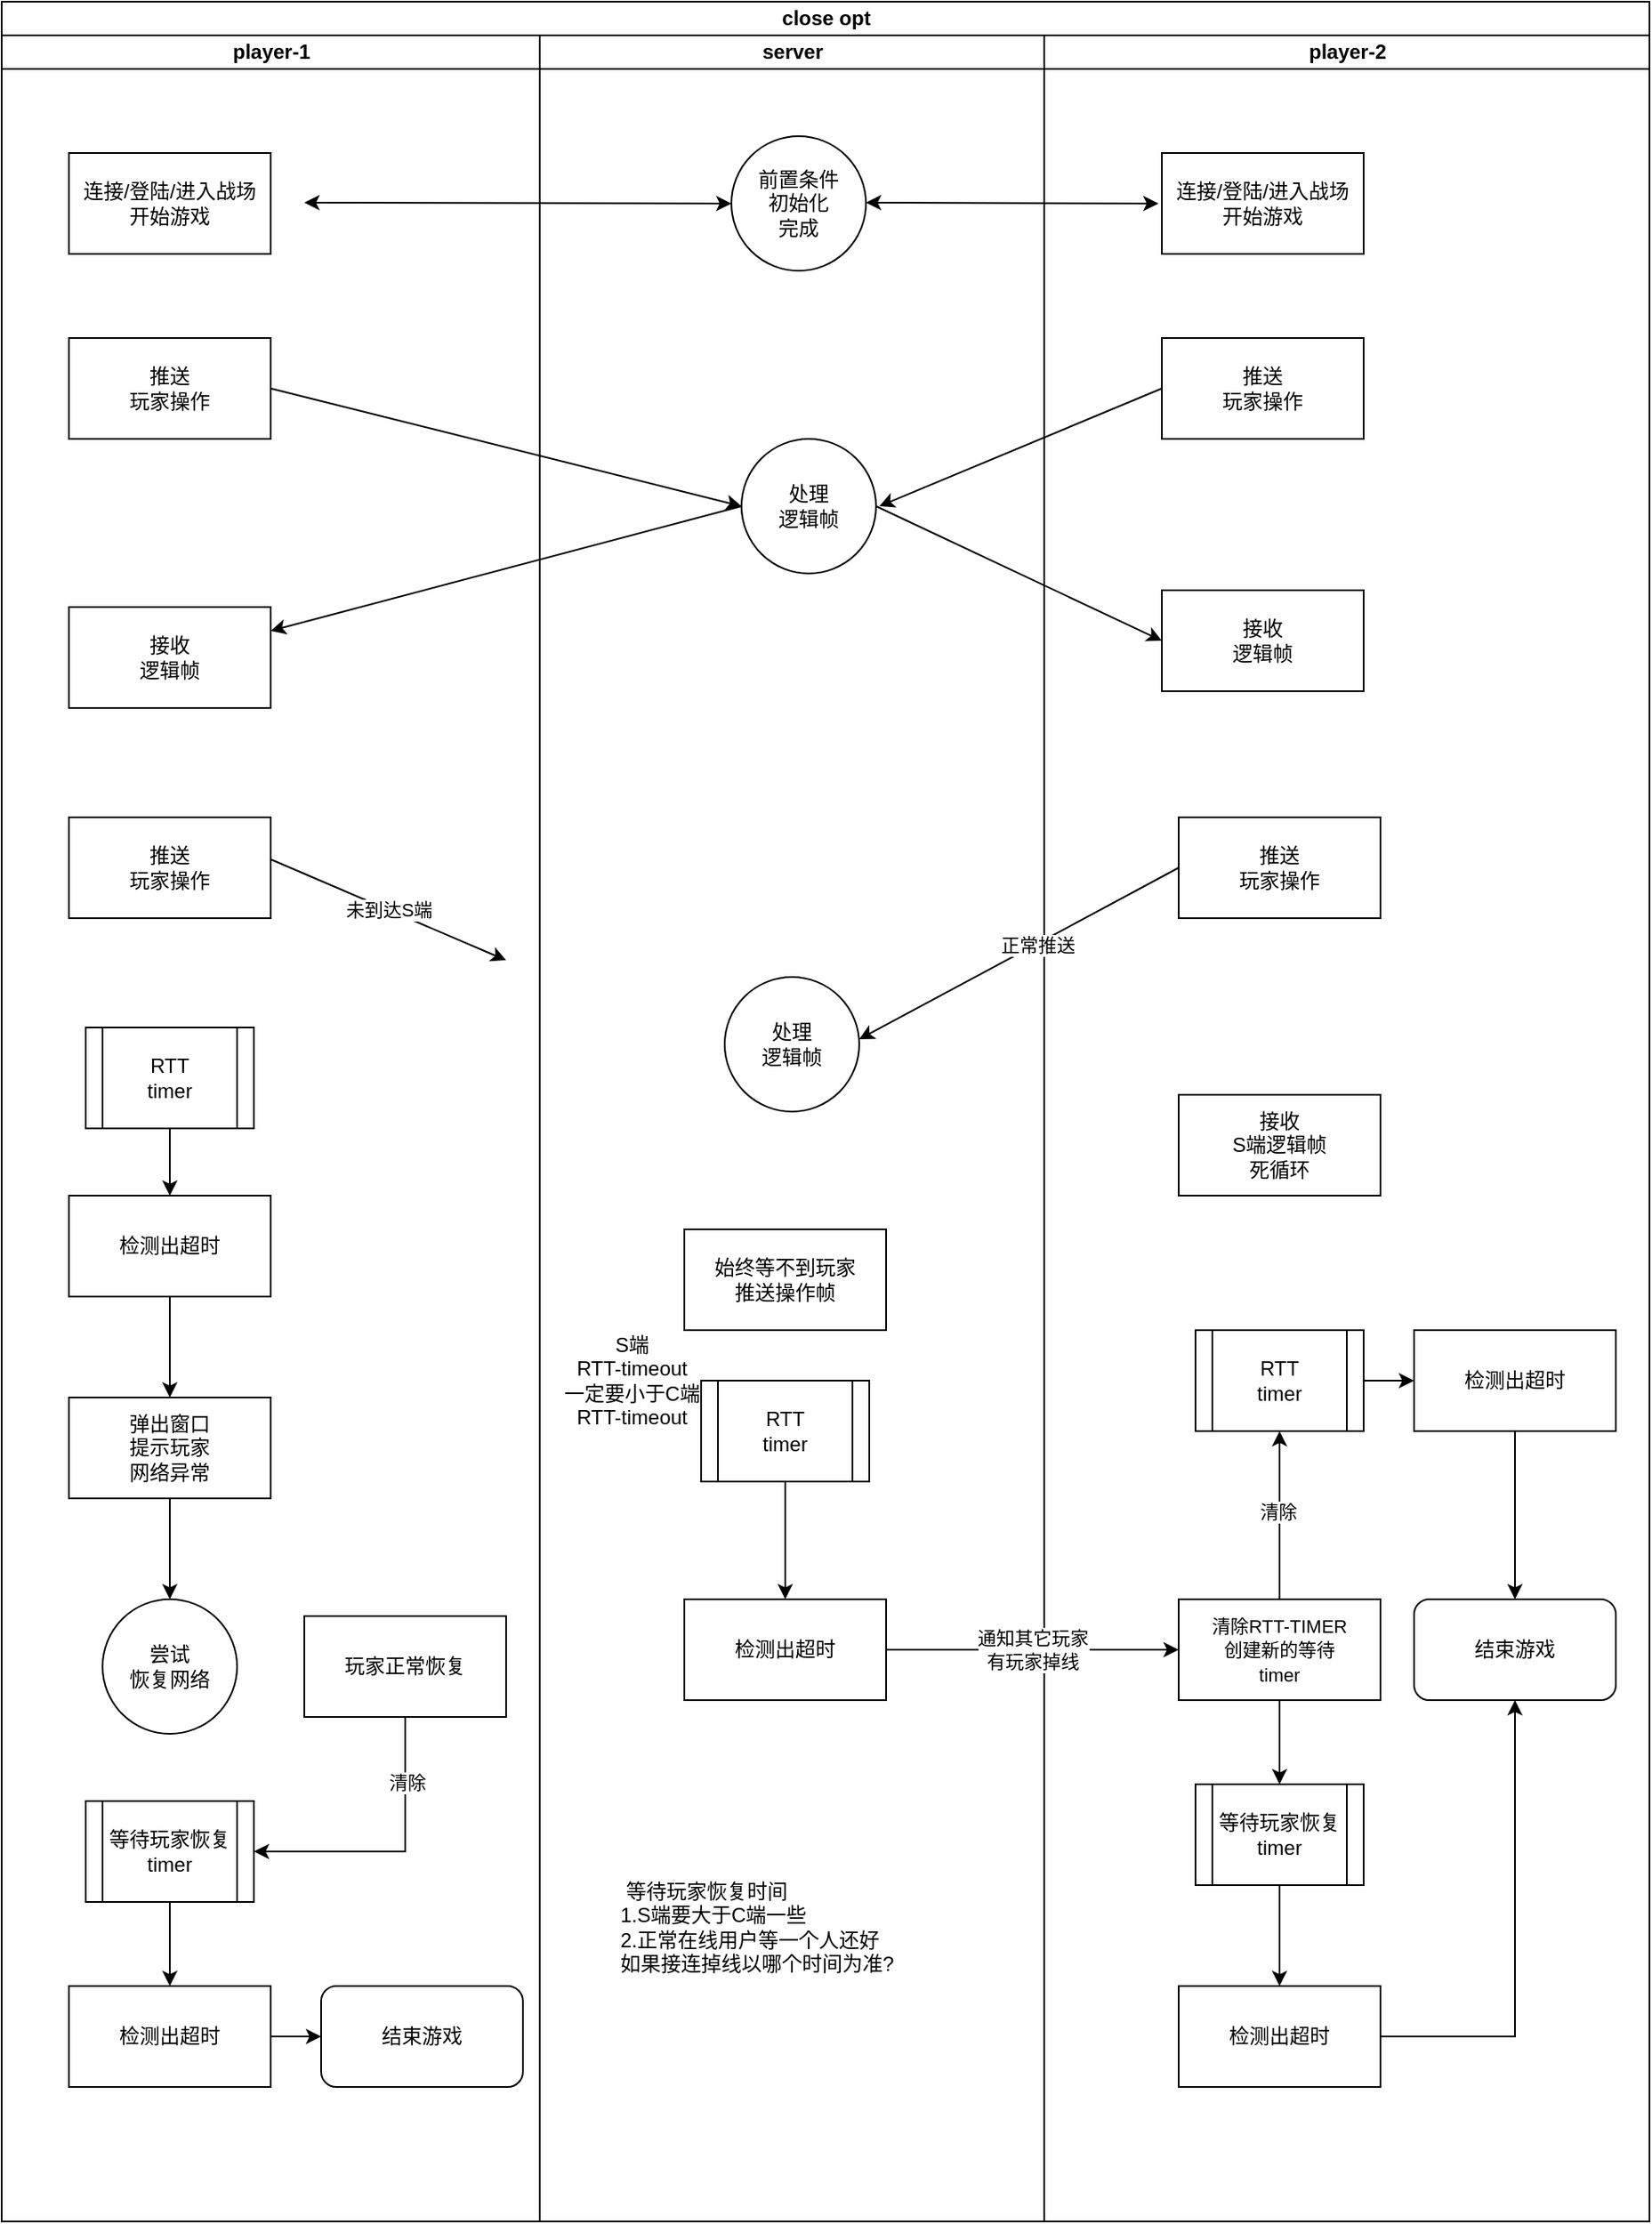 <mxfile version="14.6.13" type="github">
  <diagram id="iyjNrZEIIlaJpKlFBpwa" name="Page-1">
    <mxGraphModel dx="1426" dy="704" grid="1" gridSize="10" guides="1" tooltips="1" connect="1" arrows="1" fold="1" page="1" pageScale="1" pageWidth="827" pageHeight="1169" math="0" shadow="0">
      <root>
        <mxCell id="0" />
        <mxCell id="1" parent="0" />
        <mxCell id="Y-lhdCYYxK5GopnYnzkg-1" value="close opt" style="swimlane;html=1;childLayout=stackLayout;resizeParent=1;resizeParentMax=0;startSize=20;" parent="1" vertex="1">
          <mxGeometry x="230" y="30" width="980" height="1320" as="geometry" />
        </mxCell>
        <mxCell id="Y-lhdCYYxK5GopnYnzkg-2" value="player-1" style="swimlane;html=1;startSize=20;" parent="Y-lhdCYYxK5GopnYnzkg-1" vertex="1">
          <mxGeometry y="20" width="320" height="1300" as="geometry" />
        </mxCell>
        <mxCell id="Y-lhdCYYxK5GopnYnzkg-5" value="连接/登陆/进入战场&lt;br&gt;开始游戏" style="rounded=0;whiteSpace=wrap;html=1;" parent="Y-lhdCYYxK5GopnYnzkg-2" vertex="1">
          <mxGeometry x="40" y="70" width="120" height="60" as="geometry" />
        </mxCell>
        <mxCell id="Y-lhdCYYxK5GopnYnzkg-8" value="" style="endArrow=classic;startArrow=classic;html=1;entryX=0;entryY=0.5;entryDx=0;entryDy=0;" parent="Y-lhdCYYxK5GopnYnzkg-2" target="Y-lhdCYYxK5GopnYnzkg-7" edge="1">
          <mxGeometry width="50" height="50" relative="1" as="geometry">
            <mxPoint x="180" y="99.5" as="sourcePoint" />
            <mxPoint x="250" y="99.5" as="targetPoint" />
          </mxGeometry>
        </mxCell>
        <mxCell id="Y-lhdCYYxK5GopnYnzkg-10" value="推送&lt;br&gt;玩家操作" style="rounded=0;whiteSpace=wrap;html=1;" parent="Y-lhdCYYxK5GopnYnzkg-2" vertex="1">
          <mxGeometry x="40" y="180" width="120" height="60" as="geometry" />
        </mxCell>
        <mxCell id="Y-lhdCYYxK5GopnYnzkg-16" value="接收&lt;br&gt;逻辑帧" style="rounded=0;whiteSpace=wrap;html=1;" parent="Y-lhdCYYxK5GopnYnzkg-2" vertex="1">
          <mxGeometry x="40" y="340" width="120" height="60" as="geometry" />
        </mxCell>
        <mxCell id="Y-lhdCYYxK5GopnYnzkg-21" value="推送&lt;br&gt;玩家操作" style="rounded=0;whiteSpace=wrap;html=1;" parent="Y-lhdCYYxK5GopnYnzkg-2" vertex="1">
          <mxGeometry x="40" y="465" width="120" height="60" as="geometry" />
        </mxCell>
        <mxCell id="K6ixlQ37SQ0X0arZtg30-17" style="edgeStyle=orthogonalEdgeStyle;rounded=0;orthogonalLoop=1;jettySize=auto;html=1;entryX=0.5;entryY=0;entryDx=0;entryDy=0;" edge="1" parent="Y-lhdCYYxK5GopnYnzkg-2" source="Y-lhdCYYxK5GopnYnzkg-31" target="K6ixlQ37SQ0X0arZtg30-1">
          <mxGeometry relative="1" as="geometry" />
        </mxCell>
        <mxCell id="Y-lhdCYYxK5GopnYnzkg-31" value="RTT&lt;br&gt;timer" style="shape=process;whiteSpace=wrap;html=1;backgroundOutline=1;" parent="Y-lhdCYYxK5GopnYnzkg-2" vertex="1">
          <mxGeometry x="50" y="590" width="100" height="60" as="geometry" />
        </mxCell>
        <mxCell id="K6ixlQ37SQ0X0arZtg30-18" style="edgeStyle=orthogonalEdgeStyle;rounded=0;orthogonalLoop=1;jettySize=auto;html=1;entryX=0.5;entryY=0;entryDx=0;entryDy=0;" edge="1" parent="Y-lhdCYYxK5GopnYnzkg-2" source="K6ixlQ37SQ0X0arZtg30-1" target="K6ixlQ37SQ0X0arZtg30-3">
          <mxGeometry relative="1" as="geometry" />
        </mxCell>
        <mxCell id="K6ixlQ37SQ0X0arZtg30-1" value="检测出超时" style="rounded=0;whiteSpace=wrap;html=1;" vertex="1" parent="Y-lhdCYYxK5GopnYnzkg-2">
          <mxGeometry x="40" y="690" width="120" height="60" as="geometry" />
        </mxCell>
        <mxCell id="K6ixlQ37SQ0X0arZtg30-19" style="edgeStyle=orthogonalEdgeStyle;rounded=0;orthogonalLoop=1;jettySize=auto;html=1;entryX=0.5;entryY=0;entryDx=0;entryDy=0;" edge="1" parent="Y-lhdCYYxK5GopnYnzkg-2" source="K6ixlQ37SQ0X0arZtg30-3" target="K6ixlQ37SQ0X0arZtg30-4">
          <mxGeometry relative="1" as="geometry" />
        </mxCell>
        <mxCell id="K6ixlQ37SQ0X0arZtg30-3" value="弹出窗口&lt;br&gt;提示玩家&lt;br&gt;网络异常" style="rounded=0;whiteSpace=wrap;html=1;" vertex="1" parent="Y-lhdCYYxK5GopnYnzkg-2">
          <mxGeometry x="40" y="810" width="120" height="60" as="geometry" />
        </mxCell>
        <mxCell id="K6ixlQ37SQ0X0arZtg30-4" value="尝试&lt;br&gt;恢复网络" style="ellipse;whiteSpace=wrap;html=1;aspect=fixed;" vertex="1" parent="Y-lhdCYYxK5GopnYnzkg-2">
          <mxGeometry x="60" y="930" width="80" height="80" as="geometry" />
        </mxCell>
        <mxCell id="K6ixlQ37SQ0X0arZtg30-31" style="edgeStyle=orthogonalEdgeStyle;rounded=0;orthogonalLoop=1;jettySize=auto;html=1;entryX=0.5;entryY=0;entryDx=0;entryDy=0;" edge="1" parent="Y-lhdCYYxK5GopnYnzkg-2" source="K6ixlQ37SQ0X0arZtg30-29" target="K6ixlQ37SQ0X0arZtg30-30">
          <mxGeometry relative="1" as="geometry" />
        </mxCell>
        <mxCell id="K6ixlQ37SQ0X0arZtg30-29" value="等待玩家恢复&lt;br&gt;timer" style="shape=process;whiteSpace=wrap;html=1;backgroundOutline=1;" vertex="1" parent="Y-lhdCYYxK5GopnYnzkg-2">
          <mxGeometry x="50" y="1050" width="100" height="60" as="geometry" />
        </mxCell>
        <mxCell id="K6ixlQ37SQ0X0arZtg30-33" style="edgeStyle=orthogonalEdgeStyle;rounded=0;orthogonalLoop=1;jettySize=auto;html=1;entryX=0;entryY=0.5;entryDx=0;entryDy=0;" edge="1" parent="Y-lhdCYYxK5GopnYnzkg-2" source="K6ixlQ37SQ0X0arZtg30-30" target="K6ixlQ37SQ0X0arZtg30-32">
          <mxGeometry relative="1" as="geometry" />
        </mxCell>
        <mxCell id="K6ixlQ37SQ0X0arZtg30-30" value="检测出超时" style="rounded=0;whiteSpace=wrap;html=1;" vertex="1" parent="Y-lhdCYYxK5GopnYnzkg-2">
          <mxGeometry x="40" y="1160" width="120" height="60" as="geometry" />
        </mxCell>
        <mxCell id="K6ixlQ37SQ0X0arZtg30-32" value="结束游戏" style="rounded=1;whiteSpace=wrap;html=1;" vertex="1" parent="Y-lhdCYYxK5GopnYnzkg-2">
          <mxGeometry x="190" y="1160" width="120" height="60" as="geometry" />
        </mxCell>
        <mxCell id="K6ixlQ37SQ0X0arZtg30-36" style="edgeStyle=orthogonalEdgeStyle;rounded=0;orthogonalLoop=1;jettySize=auto;html=1;" edge="1" parent="Y-lhdCYYxK5GopnYnzkg-2" source="K6ixlQ37SQ0X0arZtg30-34" target="K6ixlQ37SQ0X0arZtg30-29">
          <mxGeometry relative="1" as="geometry">
            <Array as="points">
              <mxPoint x="240" y="1080" />
            </Array>
          </mxGeometry>
        </mxCell>
        <mxCell id="K6ixlQ37SQ0X0arZtg30-37" value="清除" style="edgeLabel;html=1;align=center;verticalAlign=middle;resizable=0;points=[];" vertex="1" connectable="0" parent="K6ixlQ37SQ0X0arZtg30-36">
          <mxGeometry x="-0.541" y="1" relative="1" as="geometry">
            <mxPoint as="offset" />
          </mxGeometry>
        </mxCell>
        <mxCell id="K6ixlQ37SQ0X0arZtg30-34" value="玩家正常恢复" style="rounded=0;whiteSpace=wrap;html=1;" vertex="1" parent="Y-lhdCYYxK5GopnYnzkg-2">
          <mxGeometry x="180" y="940" width="120" height="60" as="geometry" />
        </mxCell>
        <mxCell id="Y-lhdCYYxK5GopnYnzkg-23" value="未到达S端" style="endArrow=classic;html=1;exitX=1;exitY=0.5;exitDx=0;exitDy=0;" parent="Y-lhdCYYxK5GopnYnzkg-2" edge="1">
          <mxGeometry width="50" height="50" relative="1" as="geometry">
            <mxPoint x="160" y="490" as="sourcePoint" />
            <mxPoint x="300" y="550" as="targetPoint" />
          </mxGeometry>
        </mxCell>
        <mxCell id="Y-lhdCYYxK5GopnYnzkg-3" value="server" style="swimlane;html=1;startSize=20;" parent="Y-lhdCYYxK5GopnYnzkg-1" vertex="1">
          <mxGeometry x="320" y="20" width="300" height="1300" as="geometry" />
        </mxCell>
        <mxCell id="Y-lhdCYYxK5GopnYnzkg-7" value="前置条件&lt;br&gt;初始化&lt;br&gt;完成" style="ellipse;whiteSpace=wrap;html=1;aspect=fixed;" parent="Y-lhdCYYxK5GopnYnzkg-3" vertex="1">
          <mxGeometry x="114" y="60" width="80" height="80" as="geometry" />
        </mxCell>
        <mxCell id="Y-lhdCYYxK5GopnYnzkg-12" value="处理&lt;br&gt;逻辑帧" style="ellipse;whiteSpace=wrap;html=1;aspect=fixed;" parent="Y-lhdCYYxK5GopnYnzkg-3" vertex="1">
          <mxGeometry x="120" y="240" width="80" height="80" as="geometry" />
        </mxCell>
        <mxCell id="Y-lhdCYYxK5GopnYnzkg-22" value="处理&lt;br&gt;逻辑帧" style="ellipse;whiteSpace=wrap;html=1;aspect=fixed;" parent="Y-lhdCYYxK5GopnYnzkg-3" vertex="1">
          <mxGeometry x="110" y="560" width="80" height="80" as="geometry" />
        </mxCell>
        <mxCell id="K6ixlQ37SQ0X0arZtg30-11" style="edgeStyle=orthogonalEdgeStyle;rounded=0;orthogonalLoop=1;jettySize=auto;html=1;entryX=0.5;entryY=0;entryDx=0;entryDy=0;" edge="1" parent="Y-lhdCYYxK5GopnYnzkg-3" source="K6ixlQ37SQ0X0arZtg30-5" target="K6ixlQ37SQ0X0arZtg30-6">
          <mxGeometry relative="1" as="geometry" />
        </mxCell>
        <mxCell id="K6ixlQ37SQ0X0arZtg30-5" value="RTT&lt;br&gt;timer" style="shape=process;whiteSpace=wrap;html=1;backgroundOutline=1;" vertex="1" parent="Y-lhdCYYxK5GopnYnzkg-3">
          <mxGeometry x="96" y="800" width="100" height="60" as="geometry" />
        </mxCell>
        <mxCell id="K6ixlQ37SQ0X0arZtg30-6" value="检测出超时" style="rounded=0;whiteSpace=wrap;html=1;" vertex="1" parent="Y-lhdCYYxK5GopnYnzkg-3">
          <mxGeometry x="86" y="930" width="120" height="60" as="geometry" />
        </mxCell>
        <mxCell id="K6ixlQ37SQ0X0arZtg30-9" value="始终等不到玩家&lt;br&gt;推送操作帧" style="rounded=0;whiteSpace=wrap;html=1;" vertex="1" parent="Y-lhdCYYxK5GopnYnzkg-3">
          <mxGeometry x="86" y="710" width="120" height="60" as="geometry" />
        </mxCell>
        <mxCell id="K6ixlQ37SQ0X0arZtg30-10" value="S端&lt;br&gt;RTT-timeout&lt;br&gt;一定要小于C端&lt;br&gt;RTT-timeout" style="text;html=1;strokeColor=none;fillColor=none;align=center;verticalAlign=middle;whiteSpace=wrap;rounded=0;" vertex="1" parent="Y-lhdCYYxK5GopnYnzkg-3">
          <mxGeometry y="770" width="110" height="60" as="geometry" />
        </mxCell>
        <mxCell id="K6ixlQ37SQ0X0arZtg30-38" value="&amp;nbsp;等待玩家恢复时间&lt;br&gt;1.S端要大于C端一些&lt;br&gt;2.正常在线用户等一个人还好&lt;br&gt;如果接连掉线以哪个时间为准?" style="text;html=1;strokeColor=none;fillColor=none;align=left;verticalAlign=middle;whiteSpace=wrap;rounded=0;" vertex="1" parent="Y-lhdCYYxK5GopnYnzkg-3">
          <mxGeometry x="46" y="1080" width="174" height="90" as="geometry" />
        </mxCell>
        <mxCell id="Y-lhdCYYxK5GopnYnzkg-4" value="player-2" style="swimlane;html=1;startSize=20;" parent="Y-lhdCYYxK5GopnYnzkg-1" vertex="1">
          <mxGeometry x="620" y="20" width="360" height="1300" as="geometry" />
        </mxCell>
        <mxCell id="Y-lhdCYYxK5GopnYnzkg-6" value="连接/登陆/进入战场&lt;br&gt;开始游戏" style="rounded=0;whiteSpace=wrap;html=1;" parent="Y-lhdCYYxK5GopnYnzkg-4" vertex="1">
          <mxGeometry x="70" y="70" width="120" height="60" as="geometry" />
        </mxCell>
        <mxCell id="Y-lhdCYYxK5GopnYnzkg-9" value="" style="endArrow=classic;startArrow=classic;html=1;entryX=0;entryY=0.5;entryDx=0;entryDy=0;" parent="Y-lhdCYYxK5GopnYnzkg-4" edge="1">
          <mxGeometry width="50" height="50" relative="1" as="geometry">
            <mxPoint x="-106" y="99.5" as="sourcePoint" />
            <mxPoint x="68" y="100" as="targetPoint" />
          </mxGeometry>
        </mxCell>
        <mxCell id="Y-lhdCYYxK5GopnYnzkg-11" value="推送&lt;br&gt;玩家操作" style="rounded=0;whiteSpace=wrap;html=1;" parent="Y-lhdCYYxK5GopnYnzkg-4" vertex="1">
          <mxGeometry x="70" y="180" width="120" height="60" as="geometry" />
        </mxCell>
        <mxCell id="Y-lhdCYYxK5GopnYnzkg-15" value="" style="endArrow=classic;html=1;" parent="Y-lhdCYYxK5GopnYnzkg-4" edge="1">
          <mxGeometry width="50" height="50" relative="1" as="geometry">
            <mxPoint x="70" y="210" as="sourcePoint" />
            <mxPoint x="-98" y="280" as="targetPoint" />
          </mxGeometry>
        </mxCell>
        <mxCell id="Y-lhdCYYxK5GopnYnzkg-18" value="接收&lt;br&gt;逻辑帧" style="rounded=0;whiteSpace=wrap;html=1;" parent="Y-lhdCYYxK5GopnYnzkg-4" vertex="1">
          <mxGeometry x="70" y="330" width="120" height="60" as="geometry" />
        </mxCell>
        <mxCell id="Y-lhdCYYxK5GopnYnzkg-24" value="推送&lt;br&gt;玩家操作" style="rounded=0;whiteSpace=wrap;html=1;" parent="Y-lhdCYYxK5GopnYnzkg-4" vertex="1">
          <mxGeometry x="80" y="465" width="120" height="60" as="geometry" />
        </mxCell>
        <mxCell id="Y-lhdCYYxK5GopnYnzkg-25" value="" style="endArrow=classic;html=1;exitX=0;exitY=0.5;exitDx=0;exitDy=0;" parent="Y-lhdCYYxK5GopnYnzkg-4" edge="1" source="Y-lhdCYYxK5GopnYnzkg-24">
          <mxGeometry width="50" height="50" relative="1" as="geometry">
            <mxPoint x="70" y="520" as="sourcePoint" />
            <mxPoint x="-110" y="597" as="targetPoint" />
          </mxGeometry>
        </mxCell>
        <mxCell id="Y-lhdCYYxK5GopnYnzkg-26" value="正常推送" style="edgeLabel;html=1;align=center;verticalAlign=middle;resizable=0;points=[];" parent="Y-lhdCYYxK5GopnYnzkg-25" vertex="1" connectable="0">
          <mxGeometry x="-0.104" y="1" relative="1" as="geometry">
            <mxPoint y="-1" as="offset" />
          </mxGeometry>
        </mxCell>
        <mxCell id="Y-lhdCYYxK5GopnYnzkg-27" value="&lt;span&gt;接收&lt;/span&gt;&lt;br&gt;&lt;span&gt;S端逻辑帧&lt;br&gt;死循环&lt;br&gt;&lt;/span&gt;" style="rounded=0;whiteSpace=wrap;html=1;" parent="Y-lhdCYYxK5GopnYnzkg-4" vertex="1">
          <mxGeometry x="80" y="630" width="120" height="60" as="geometry" />
        </mxCell>
        <mxCell id="K6ixlQ37SQ0X0arZtg30-23" style="edgeStyle=orthogonalEdgeStyle;rounded=0;orthogonalLoop=1;jettySize=auto;html=1;entryX=0;entryY=0.5;entryDx=0;entryDy=0;" edge="1" parent="Y-lhdCYYxK5GopnYnzkg-4" source="K6ixlQ37SQ0X0arZtg30-8" target="K6ixlQ37SQ0X0arZtg30-20">
          <mxGeometry relative="1" as="geometry" />
        </mxCell>
        <mxCell id="K6ixlQ37SQ0X0arZtg30-8" value="RTT&lt;br&gt;timer" style="shape=process;whiteSpace=wrap;html=1;backgroundOutline=1;" vertex="1" parent="Y-lhdCYYxK5GopnYnzkg-4">
          <mxGeometry x="90" y="770" width="100" height="60" as="geometry" />
        </mxCell>
        <mxCell id="K6ixlQ37SQ0X0arZtg30-14" value="" style="edgeStyle=orthogonalEdgeStyle;rounded=0;orthogonalLoop=1;jettySize=auto;html=1;" edge="1" parent="Y-lhdCYYxK5GopnYnzkg-4" source="K6ixlQ37SQ0X0arZtg30-12" target="K6ixlQ37SQ0X0arZtg30-8">
          <mxGeometry relative="1" as="geometry" />
        </mxCell>
        <mxCell id="K6ixlQ37SQ0X0arZtg30-21" value="清除" style="edgeLabel;html=1;align=center;verticalAlign=middle;resizable=0;points=[];" vertex="1" connectable="0" parent="K6ixlQ37SQ0X0arZtg30-14">
          <mxGeometry x="0.04" y="1" relative="1" as="geometry">
            <mxPoint as="offset" />
          </mxGeometry>
        </mxCell>
        <mxCell id="K6ixlQ37SQ0X0arZtg30-16" style="edgeStyle=orthogonalEdgeStyle;rounded=0;orthogonalLoop=1;jettySize=auto;html=1;entryX=0.5;entryY=0;entryDx=0;entryDy=0;" edge="1" parent="Y-lhdCYYxK5GopnYnzkg-4" source="K6ixlQ37SQ0X0arZtg30-12" target="K6ixlQ37SQ0X0arZtg30-15">
          <mxGeometry relative="1" as="geometry" />
        </mxCell>
        <mxCell id="K6ixlQ37SQ0X0arZtg30-12" value="&lt;span style=&quot;font-size: 11px ; background-color: rgb(255 , 255 , 255)&quot;&gt;清除RTT-TIMER&lt;br&gt;创建新的等待&lt;br&gt;timer&lt;br&gt;&lt;/span&gt;" style="rounded=0;whiteSpace=wrap;html=1;" vertex="1" parent="Y-lhdCYYxK5GopnYnzkg-4">
          <mxGeometry x="80" y="930" width="120" height="60" as="geometry" />
        </mxCell>
        <mxCell id="K6ixlQ37SQ0X0arZtg30-27" style="edgeStyle=orthogonalEdgeStyle;rounded=0;orthogonalLoop=1;jettySize=auto;html=1;entryX=0.5;entryY=0;entryDx=0;entryDy=0;" edge="1" parent="Y-lhdCYYxK5GopnYnzkg-4" source="K6ixlQ37SQ0X0arZtg30-15" target="K6ixlQ37SQ0X0arZtg30-25">
          <mxGeometry relative="1" as="geometry" />
        </mxCell>
        <mxCell id="K6ixlQ37SQ0X0arZtg30-15" value="等待玩家恢复&lt;br&gt;timer" style="shape=process;whiteSpace=wrap;html=1;backgroundOutline=1;" vertex="1" parent="Y-lhdCYYxK5GopnYnzkg-4">
          <mxGeometry x="90" y="1040" width="100" height="60" as="geometry" />
        </mxCell>
        <mxCell id="K6ixlQ37SQ0X0arZtg30-24" style="edgeStyle=orthogonalEdgeStyle;rounded=0;orthogonalLoop=1;jettySize=auto;html=1;entryX=0.5;entryY=0;entryDx=0;entryDy=0;" edge="1" parent="Y-lhdCYYxK5GopnYnzkg-4" source="K6ixlQ37SQ0X0arZtg30-20" target="K6ixlQ37SQ0X0arZtg30-22">
          <mxGeometry relative="1" as="geometry" />
        </mxCell>
        <mxCell id="K6ixlQ37SQ0X0arZtg30-20" value="检测出超时" style="rounded=0;whiteSpace=wrap;html=1;" vertex="1" parent="Y-lhdCYYxK5GopnYnzkg-4">
          <mxGeometry x="220" y="770" width="120" height="60" as="geometry" />
        </mxCell>
        <mxCell id="K6ixlQ37SQ0X0arZtg30-22" value="结束游戏" style="rounded=1;whiteSpace=wrap;html=1;" vertex="1" parent="Y-lhdCYYxK5GopnYnzkg-4">
          <mxGeometry x="220" y="930" width="120" height="60" as="geometry" />
        </mxCell>
        <mxCell id="K6ixlQ37SQ0X0arZtg30-28" style="edgeStyle=orthogonalEdgeStyle;rounded=0;orthogonalLoop=1;jettySize=auto;html=1;entryX=0.5;entryY=1;entryDx=0;entryDy=0;" edge="1" parent="Y-lhdCYYxK5GopnYnzkg-4" source="K6ixlQ37SQ0X0arZtg30-25" target="K6ixlQ37SQ0X0arZtg30-22">
          <mxGeometry relative="1" as="geometry" />
        </mxCell>
        <mxCell id="K6ixlQ37SQ0X0arZtg30-25" value="检测出超时" style="rounded=0;whiteSpace=wrap;html=1;" vertex="1" parent="Y-lhdCYYxK5GopnYnzkg-4">
          <mxGeometry x="80" y="1160" width="120" height="60" as="geometry" />
        </mxCell>
        <mxCell id="Y-lhdCYYxK5GopnYnzkg-13" value="" style="endArrow=classic;html=1;entryX=0;entryY=0.5;entryDx=0;entryDy=0;exitX=1;exitY=0.5;exitDx=0;exitDy=0;" parent="Y-lhdCYYxK5GopnYnzkg-1" source="Y-lhdCYYxK5GopnYnzkg-10" target="Y-lhdCYYxK5GopnYnzkg-12" edge="1">
          <mxGeometry width="50" height="50" relative="1" as="geometry">
            <mxPoint x="260" y="250" as="sourcePoint" />
            <mxPoint x="310" y="200" as="targetPoint" />
          </mxGeometry>
        </mxCell>
        <mxCell id="K6ixlQ37SQ0X0arZtg30-13" value="通知其它玩家&lt;br&gt;有玩家掉线" style="edgeStyle=orthogonalEdgeStyle;rounded=0;orthogonalLoop=1;jettySize=auto;html=1;" edge="1" parent="Y-lhdCYYxK5GopnYnzkg-1" source="K6ixlQ37SQ0X0arZtg30-6" target="K6ixlQ37SQ0X0arZtg30-12">
          <mxGeometry relative="1" as="geometry" />
        </mxCell>
        <mxCell id="Y-lhdCYYxK5GopnYnzkg-17" value="" style="endArrow=classic;html=1;exitX=0;exitY=0.5;exitDx=0;exitDy=0;" parent="Y-lhdCYYxK5GopnYnzkg-1" edge="1" target="Y-lhdCYYxK5GopnYnzkg-16" source="Y-lhdCYYxK5GopnYnzkg-12">
          <mxGeometry width="50" height="50" relative="1" as="geometry">
            <mxPoint x="353.5" y="320" as="sourcePoint" />
            <mxPoint x="185.5" y="397.04" as="targetPoint" />
          </mxGeometry>
        </mxCell>
        <mxCell id="Y-lhdCYYxK5GopnYnzkg-19" value="" style="endArrow=classic;html=1;entryX=0;entryY=0.5;entryDx=0;entryDy=0;exitX=1;exitY=0.5;exitDx=0;exitDy=0;" parent="Y-lhdCYYxK5GopnYnzkg-1" edge="1" target="Y-lhdCYYxK5GopnYnzkg-18" source="Y-lhdCYYxK5GopnYnzkg-12">
          <mxGeometry width="50" height="50" relative="1" as="geometry">
            <mxPoint x="510" y="330" as="sourcePoint" />
            <mxPoint x="690" y="400" as="targetPoint" />
          </mxGeometry>
        </mxCell>
      </root>
    </mxGraphModel>
  </diagram>
</mxfile>
